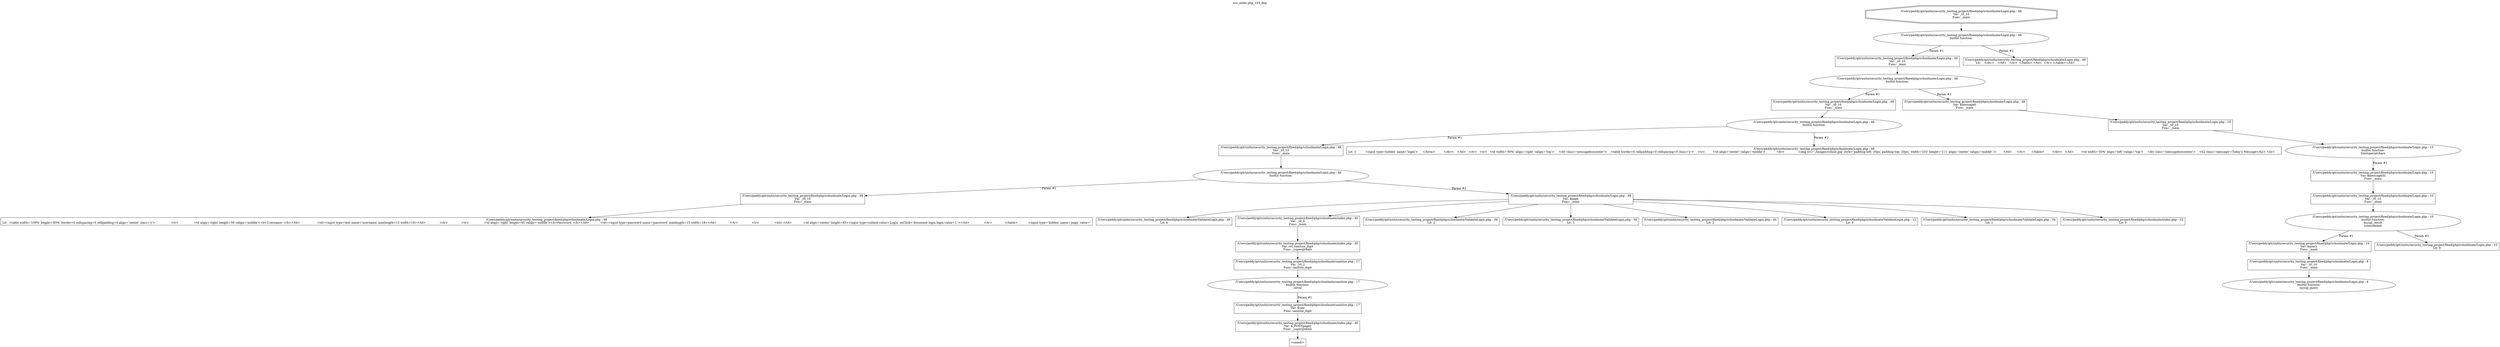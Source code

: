 digraph cfg {
  label="xss_index.php_103_dep";
  labelloc=t;
  n1 [shape=doubleoctagon, label="/Users/peddy/git/unitn/security_testing_project/fixed/php/schoolmate/Login.php : 48\nVar: _t0_10\nFunc: _main\n"];
  n2 [shape=ellipse, label="/Users/peddy/git/unitn/security_testing_project/fixed/php/schoolmate/Login.php : 48\nbuiltin function:\n.\n"];
  n3 [shape=box, label="/Users/peddy/git/unitn/security_testing_project/fixed/php/schoolmate/Login.php : 48\nVar: _t0_10\nFunc: _main\n"];
  n4 [shape=ellipse, label="/Users/peddy/git/unitn/security_testing_project/fixed/php/schoolmate/Login.php : 48\nbuiltin function:\n.\n"];
  n5 [shape=box, label="/Users/peddy/git/unitn/security_testing_project/fixed/php/schoolmate/Login.php : 48\nVar: _t0_10\nFunc: _main\n"];
  n6 [shape=ellipse, label="/Users/peddy/git/unitn/security_testing_project/fixed/php/schoolmate/Login.php : 48\nbuiltin function:\n.\n"];
  n7 [shape=box, label="/Users/peddy/git/unitn/security_testing_project/fixed/php/schoolmate/Login.php : 48\nVar: _t0_10\nFunc: _main\n"];
  n8 [shape=ellipse, label="/Users/peddy/git/unitn/security_testing_project/fixed/php/schoolmate/Login.php : 48\nbuiltin function:\n.\n"];
  n9 [shape=box, label="/Users/peddy/git/unitn/security_testing_project/fixed/php/schoolmate/Login.php : 48\nVar: _t0_10\nFunc: _main\n"];
  n10 [shape=box, label="/Users/peddy/git/unitn/security_testing_project/fixed/php/schoolmate/Login.php : 48\nLit:  <table width='100%' height='85%' border=0 cellspacing=0 cellpadding=0 align='center' class='y'>		  <tr>		   <td align='right' height=50 valign='middle'><b>Username:&nbsp;</b></td>		   <td><input type=text name='username' maxlength=15 width=18></td>		  </tr>		  <tr>		   <td align='right' height=45 valign='middle'><b>Password:&nbsp;</b></td>		   <td><input type=password name='password' maxlength=15 width=18></td>		  </tr>		  <tr>		   <td>&nbsp;</td>		   <td align='center' height=45><input type=submit value='Login' onClick='document.login.login.value=1;'></td>		  </tr>		 </table>	   <input type='hidden' name='page' value='\n"];
  n11 [shape=box, label="/Users/peddy/git/unitn/security_testing_project/fixed/php/schoolmate/Login.php : 48\nVar: $page\nFunc: _main\n"];
  n12 [shape=box, label="/Users/peddy/git/unitn/security_testing_project/fixed/php/schoolmate/ValidateLogin.php : 49\nLit: 4\n"];
  n13 [shape=box, label="/Users/peddy/git/unitn/security_testing_project/fixed/php/schoolmate/index.php : 40\nVar: _t0_0\nFunc: _main\n"];
  n14 [shape=box, label="/Users/peddy/git/unitn/security_testing_project/fixed/php/schoolmate/index.php : 40\nVar: ret_sanitize_digit\nFunc: _superglobals\n"];
  n15 [shape=box, label="/Users/peddy/git/unitn/security_testing_project/fixed/php/schoolmate/sanitize.php : 17\nVar: _t0_2\nFunc: sanitize_digit\n"];
  n16 [shape=ellipse, label="/Users/peddy/git/unitn/security_testing_project/fixed/php/schoolmate/sanitize.php : 17\nbuiltin function:\nintval\n"];
  n17 [shape=box, label="/Users/peddy/git/unitn/security_testing_project/fixed/php/schoolmate/sanitize.php : 17\nVar: $raw\nFunc: sanitize_digit\n"];
  n18 [shape=box, label="/Users/peddy/git/unitn/security_testing_project/fixed/php/schoolmate/index.php : 40\nVar: $_POST[page]\nFunc: _superglobals\n"];
  n19 [shape=box, label="<uninit>"];
  n20 [shape=box, label="/Users/peddy/git/unitn/security_testing_project/fixed/php/schoolmate/ValidateLogin.php : 39\nLit: 2\n"];
  n21 [shape=box, label="/Users/peddy/git/unitn/security_testing_project/fixed/php/schoolmate/ValidateLogin.php : 54\nLit: 5\n"];
  n22 [shape=box, label="/Users/peddy/git/unitn/security_testing_project/fixed/php/schoolmate/ValidateLogin.php : 44\nLit: 2\n"];
  n23 [shape=box, label="/Users/peddy/git/unitn/security_testing_project/fixed/php/schoolmate/ValidateLogin.php : 12\nLit: 0\n"];
  n24 [shape=box, label="/Users/peddy/git/unitn/security_testing_project/fixed/php/schoolmate/ValidateLogin.php : 34\nLit: 1\n"];
  n25 [shape=box, label="/Users/peddy/git/unitn/security_testing_project/fixed/php/schoolmate/index.php : 52\nLit: 0\n"];
  n26 [shape=box, label="/Users/peddy/git/unitn/security_testing_project/fixed/php/schoolmate/Login.php : 48\nLit: >	   <input type=hidden' name='login'>	  </form>	 </div>	</td>   </tr>   <tr>   <td width='50%' align='right' valign='top'>	<div class='messageboxcenter'>	 <table border=0 cellpadding=0 cellspacing=0 class='y'>	 <tr>	  <td align='center' valign='middle'>		<br>		<img src='./images/school.jpg' style='padding-left: 30px; padding-top: 20px;' width='233' height='111' align='center' valign='middle' />	  </td>	 </tr>	 </table>	</div>   </td>	<td width='50%' align='left' valign='top'>	 <div class='messageboxcenter'>	  <h2 class='message'>Today's Message</h2> <br>	   \n"];
  n27 [shape=box, label="/Users/peddy/git/unitn/security_testing_project/fixed/php/schoolmate/Login.php : 48\nVar: $message0\nFunc: _main\n"];
  n28 [shape=box, label="/Users/peddy/git/unitn/security_testing_project/fixed/php/schoolmate/Login.php : 15\nVar: _t0_10\nFunc: _main\n"];
  n29 [shape=ellipse, label="/Users/peddy/git/unitn/security_testing_project/fixed/php/schoolmate/Login.php : 15\nbuiltin function:\nhtmlspecialchars\n"];
  n30 [shape=box, label="/Users/peddy/git/unitn/security_testing_project/fixed/php/schoolmate/Login.php : 15\nVar: $message[0]\nFunc: _main\n"];
  n31 [shape=box, label="/Users/peddy/git/unitn/security_testing_project/fixed/php/schoolmate/Login.php : 10\nVar: _t0_10\nFunc: _main\n"];
  n32 [shape=ellipse, label="/Users/peddy/git/unitn/security_testing_project/fixed/php/schoolmate/Login.php : 10\nbuiltin function:\nmysql_result\n(unmodeled)\n"];
  n33 [shape=box, label="/Users/peddy/git/unitn/security_testing_project/fixed/php/schoolmate/Login.php : 10\nVar: $query\nFunc: _main\n"];
  n34 [shape=box, label="/Users/peddy/git/unitn/security_testing_project/fixed/php/schoolmate/Login.php : 8\nVar: _t0_10\nFunc: _main\n"];
  n35 [shape=ellipse, label="/Users/peddy/git/unitn/security_testing_project/fixed/php/schoolmate/Login.php : 8\nbuiltin function:\nmysql_query\n"];
  n36 [shape=box, label="/Users/peddy/git/unitn/security_testing_project/fixed/php/schoolmate/Login.php : 10\nLit: 0\n"];
  n37 [shape=box, label="/Users/peddy/git/unitn/security_testing_project/fixed/php/schoolmate/Login.php : 48\nLit: 	 </div>	</td>   </tr>  </table> </td>  </tr> </table></td>\n"];
  n1 -> n2;
  n3 -> n4;
  n5 -> n6;
  n7 -> n8;
  n9 -> n10;
  n8 -> n9[label="Param #1"];
  n8 -> n11[label="Param #2"];
  n11 -> n12;
  n11 -> n13;
  n11 -> n20;
  n11 -> n21;
  n11 -> n22;
  n11 -> n23;
  n11 -> n24;
  n11 -> n25;
  n15 -> n16;
  n18 -> n19;
  n17 -> n18;
  n16 -> n17[label="Param #1"];
  n14 -> n15;
  n13 -> n14;
  n6 -> n7[label="Param #1"];
  n6 -> n26[label="Param #2"];
  n4 -> n5[label="Param #1"];
  n4 -> n27[label="Param #2"];
  n28 -> n29;
  n31 -> n32;
  n34 -> n35;
  n33 -> n34;
  n32 -> n33[label="Param #1"];
  n32 -> n36[label="Param #2"];
  n30 -> n31;
  n29 -> n30[label="Param #1"];
  n27 -> n28;
  n2 -> n3[label="Param #1"];
  n2 -> n37[label="Param #2"];
}
